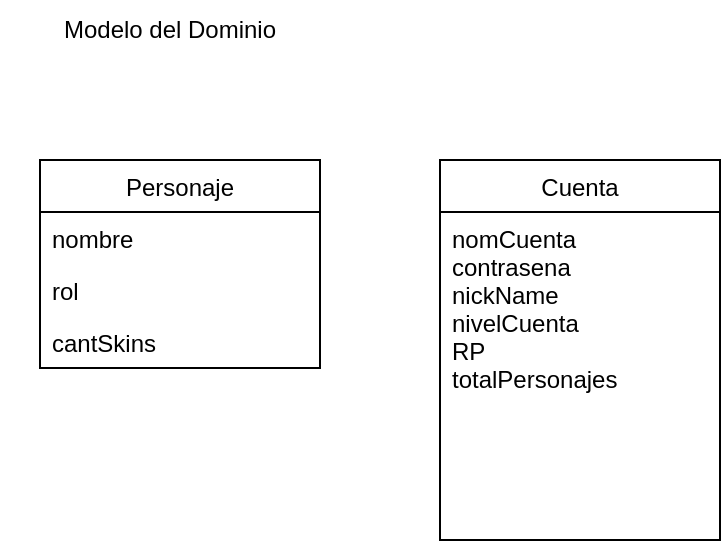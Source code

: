 <mxfile version="15.4.1" type="device"><diagram id="mE44OB0qDa1LQHGZSSlp" name="Page-1"><mxGraphModel dx="716" dy="397" grid="1" gridSize="10" guides="1" tooltips="1" connect="1" arrows="1" fold="1" page="1" pageScale="1" pageWidth="1654" pageHeight="2336" math="0" shadow="0"><root><mxCell id="0"/><mxCell id="1" parent="0"/><mxCell id="P52hZVU3rJjQCwYDotBA-1" value="Personaje" style="swimlane;fontStyle=0;childLayout=stackLayout;horizontal=1;startSize=26;fillColor=none;horizontalStack=0;resizeParent=1;resizeParentMax=0;resizeLast=0;collapsible=1;marginBottom=0;" vertex="1" parent="1"><mxGeometry x="80" y="100" width="140" height="104" as="geometry"/></mxCell><mxCell id="P52hZVU3rJjQCwYDotBA-2" value="nombre" style="text;strokeColor=none;fillColor=none;align=left;verticalAlign=top;spacingLeft=4;spacingRight=4;overflow=hidden;rotatable=0;points=[[0,0.5],[1,0.5]];portConstraint=eastwest;" vertex="1" parent="P52hZVU3rJjQCwYDotBA-1"><mxGeometry y="26" width="140" height="26" as="geometry"/></mxCell><mxCell id="P52hZVU3rJjQCwYDotBA-3" value="rol" style="text;strokeColor=none;fillColor=none;align=left;verticalAlign=top;spacingLeft=4;spacingRight=4;overflow=hidden;rotatable=0;points=[[0,0.5],[1,0.5]];portConstraint=eastwest;" vertex="1" parent="P52hZVU3rJjQCwYDotBA-1"><mxGeometry y="52" width="140" height="26" as="geometry"/></mxCell><mxCell id="P52hZVU3rJjQCwYDotBA-4" value="cantSkins" style="text;strokeColor=none;fillColor=none;align=left;verticalAlign=top;spacingLeft=4;spacingRight=4;overflow=hidden;rotatable=0;points=[[0,0.5],[1,0.5]];portConstraint=eastwest;" vertex="1" parent="P52hZVU3rJjQCwYDotBA-1"><mxGeometry y="78" width="140" height="26" as="geometry"/></mxCell><mxCell id="P52hZVU3rJjQCwYDotBA-5" value="Modelo del Dominio&lt;br&gt;" style="text;html=1;strokeColor=none;fillColor=none;align=center;verticalAlign=middle;whiteSpace=wrap;rounded=0;" vertex="1" parent="1"><mxGeometry x="60" y="20" width="170" height="30" as="geometry"/></mxCell><mxCell id="P52hZVU3rJjQCwYDotBA-6" value="Cuenta" style="swimlane;fontStyle=0;childLayout=stackLayout;horizontal=1;startSize=26;fillColor=none;horizontalStack=0;resizeParent=1;resizeParentMax=0;resizeLast=0;collapsible=1;marginBottom=0;" vertex="1" parent="1"><mxGeometry x="280" y="100" width="140" height="190" as="geometry"/></mxCell><mxCell id="P52hZVU3rJjQCwYDotBA-9" value="nomCuenta&#10;contrasena&#10;nickName&#10;nivelCuenta&#10;RP&#10;totalPersonajes&#10;" style="text;strokeColor=none;fillColor=none;align=left;verticalAlign=top;spacingLeft=4;spacingRight=4;overflow=hidden;rotatable=0;points=[[0,0.5],[1,0.5]];portConstraint=eastwest;" vertex="1" parent="P52hZVU3rJjQCwYDotBA-6"><mxGeometry y="26" width="140" height="164" as="geometry"/></mxCell></root></mxGraphModel></diagram></mxfile>